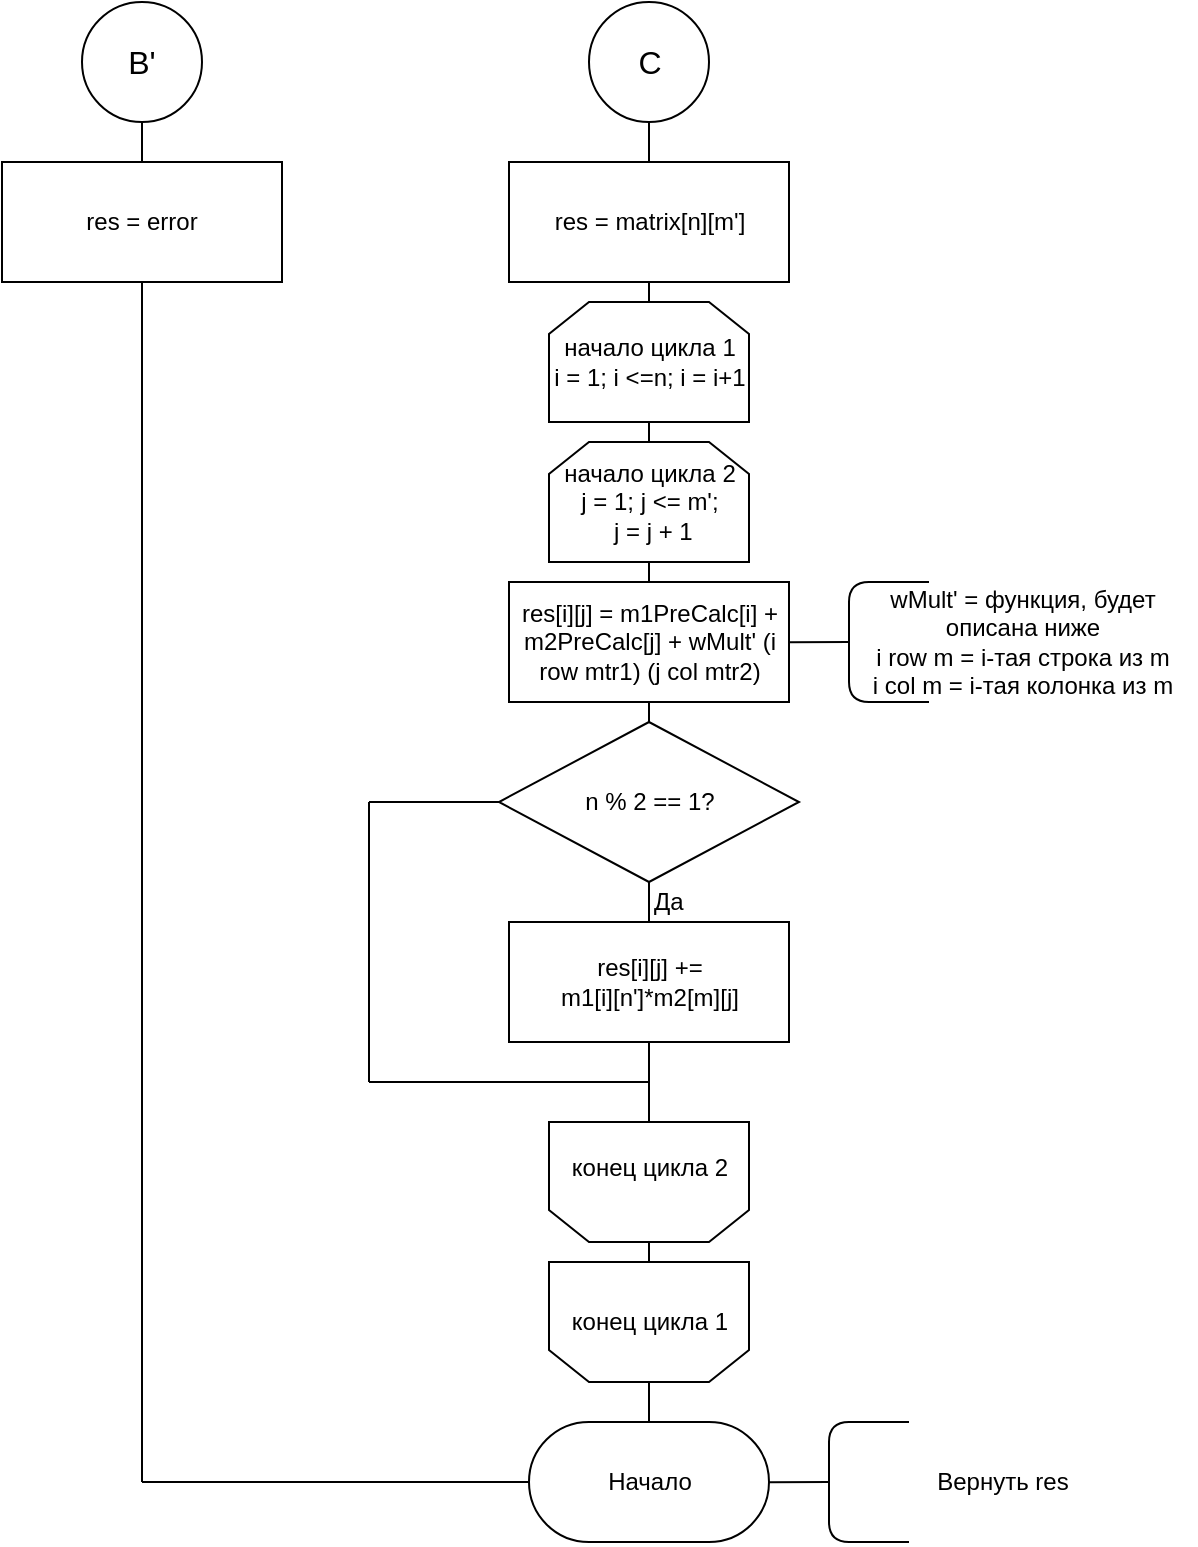 <mxfile version="10.7.5" type="device"><diagram id="2Q6sBC0TyAt7tkB2J6K7" name="Page-1"><mxGraphModel dx="960" dy="1164" grid="1" gridSize="10" guides="1" tooltips="1" connect="1" arrows="1" fold="1" page="1" pageScale="1" pageWidth="827" pageHeight="1169" math="0" shadow="0"><root><mxCell id="0"/><mxCell id="1" parent="0"/><mxCell id="nUs8oKUneYxjZbfKtoFU-2" value="&lt;font size=&quot;3&quot;&gt;C&lt;/font&gt;" style="ellipse;whiteSpace=wrap;html=1;aspect=fixed;" vertex="1" parent="1"><mxGeometry x="393.5" y="40" width="60" height="60" as="geometry"/></mxCell><mxCell id="nUs8oKUneYxjZbfKtoFU-3" value="&lt;font size=&quot;3&quot;&gt;B'&lt;/font&gt;" style="ellipse;whiteSpace=wrap;html=1;aspect=fixed;" vertex="1" parent="1"><mxGeometry x="140" y="40" width="60" height="60" as="geometry"/></mxCell><mxCell id="nUs8oKUneYxjZbfKtoFU-4" value="" style="endArrow=none;html=1;entryX=0.5;entryY=1;entryDx=0;entryDy=0;" edge="1" parent="1" target="nUs8oKUneYxjZbfKtoFU-2"><mxGeometry width="50" height="50" relative="1" as="geometry"><mxPoint x="423.5" y="120" as="sourcePoint"/><mxPoint x="393.5" y="150" as="targetPoint"/></mxGeometry></mxCell><mxCell id="nUs8oKUneYxjZbfKtoFU-6" value="res = matrix[n][m']" style="rounded=0;whiteSpace=wrap;html=1;" vertex="1" parent="1"><mxGeometry x="353.5" y="120" width="140" height="60" as="geometry"/></mxCell><mxCell id="nUs8oKUneYxjZbfKtoFU-8" value="начало цикла 1&lt;br&gt;i = 1; i &amp;lt;=n; i = i+1&lt;br&gt;" style="shape=loopLimit;whiteSpace=wrap;html=1;" vertex="1" parent="1"><mxGeometry x="373.5" y="190" width="100" height="60" as="geometry"/></mxCell><mxCell id="nUs8oKUneYxjZbfKtoFU-9" value="конец цикла 1&lt;br&gt;" style="shape=loopLimit;whiteSpace=wrap;html=1;direction=west;" vertex="1" parent="1"><mxGeometry x="373.5" y="670" width="100" height="60" as="geometry"/></mxCell><mxCell id="nUs8oKUneYxjZbfKtoFU-10" value="начало цикла 2&lt;br&gt;j = 1; j &amp;lt;= m';&lt;br&gt;&amp;nbsp;j = j + 1&lt;br&gt;" style="shape=loopLimit;whiteSpace=wrap;html=1;" vertex="1" parent="1"><mxGeometry x="373.5" y="260" width="100" height="60" as="geometry"/></mxCell><mxCell id="nUs8oKUneYxjZbfKtoFU-11" value="конец цикла 2&lt;br&gt;&lt;br&gt;" style="shape=loopLimit;whiteSpace=wrap;html=1;direction=west;" vertex="1" parent="1"><mxGeometry x="373.5" y="600" width="100" height="60" as="geometry"/></mxCell><mxCell id="nUs8oKUneYxjZbfKtoFU-12" value="" style="endArrow=none;html=1;entryX=0.5;entryY=1;entryDx=0;entryDy=0;exitX=0.5;exitY=0;exitDx=0;exitDy=0;" edge="1" parent="1" source="nUs8oKUneYxjZbfKtoFU-8" target="nUs8oKUneYxjZbfKtoFU-6"><mxGeometry width="50" height="50" relative="1" as="geometry"><mxPoint x="323.5" y="250" as="sourcePoint"/><mxPoint x="373.5" y="200" as="targetPoint"/></mxGeometry></mxCell><mxCell id="nUs8oKUneYxjZbfKtoFU-13" value="" style="endArrow=none;html=1;entryX=0.5;entryY=1;entryDx=0;entryDy=0;exitX=0.5;exitY=0;exitDx=0;exitDy=0;" edge="1" parent="1" source="nUs8oKUneYxjZbfKtoFU-10" target="nUs8oKUneYxjZbfKtoFU-8"><mxGeometry width="50" height="50" relative="1" as="geometry"><mxPoint x="283.5" y="270" as="sourcePoint"/><mxPoint x="333.5" y="220" as="targetPoint"/></mxGeometry></mxCell><mxCell id="nUs8oKUneYxjZbfKtoFU-14" value="" style="endArrow=none;html=1;entryX=0.5;entryY=0;entryDx=0;entryDy=0;exitX=0.5;exitY=1;exitDx=0;exitDy=0;" edge="1" parent="1" source="nUs8oKUneYxjZbfKtoFU-9" target="nUs8oKUneYxjZbfKtoFU-11"><mxGeometry width="50" height="50" relative="1" as="geometry"><mxPoint x="283.5" y="660" as="sourcePoint"/><mxPoint x="333.5" y="610" as="targetPoint"/></mxGeometry></mxCell><mxCell id="nUs8oKUneYxjZbfKtoFU-15" value="res[i][j] = m1PreCalc[i] + m2PreCalc[j] + wMult' (i row mtr1) (j col mtr2)" style="rounded=0;whiteSpace=wrap;html=1;" vertex="1" parent="1"><mxGeometry x="353.5" y="330" width="140" height="60" as="geometry"/></mxCell><mxCell id="nUs8oKUneYxjZbfKtoFU-16" value="" style="endArrow=none;html=1;entryX=0.5;entryY=1;entryDx=0;entryDy=0;exitX=0.5;exitY=0;exitDx=0;exitDy=0;" edge="1" parent="1" source="nUs8oKUneYxjZbfKtoFU-15" target="nUs8oKUneYxjZbfKtoFU-10"><mxGeometry width="50" height="50" relative="1" as="geometry"><mxPoint x="293.5" y="330" as="sourcePoint"/><mxPoint x="343.5" y="280" as="targetPoint"/></mxGeometry></mxCell><mxCell id="nUs8oKUneYxjZbfKtoFU-18" value="" style="endArrow=none;html=1;" edge="1" parent="1"><mxGeometry width="50" height="50" relative="1" as="geometry"><mxPoint x="563.5" y="390" as="sourcePoint"/><mxPoint x="563.5" y="330" as="targetPoint"/><Array as="points"><mxPoint x="523.5" y="390"/><mxPoint x="523.5" y="330"/></Array></mxGeometry></mxCell><mxCell id="nUs8oKUneYxjZbfKtoFU-19" value="" style="endArrow=none;html=1;exitX=1;exitY=0.5;exitDx=0;exitDy=0;" edge="1" parent="1"><mxGeometry width="50" height="50" relative="1" as="geometry"><mxPoint x="493.5" y="360.167" as="sourcePoint"/><mxPoint x="523.5" y="360" as="targetPoint"/></mxGeometry></mxCell><mxCell id="nUs8oKUneYxjZbfKtoFU-20" value="wMult' = функция, будет описана ниже&lt;br&gt;i row m = i-тая строка из m&lt;br&gt;i col m = i-тая колонка из m&lt;br&gt;" style="text;html=1;strokeColor=none;fillColor=none;align=center;verticalAlign=middle;whiteSpace=wrap;rounded=0;" vertex="1" parent="1"><mxGeometry x="524" y="330" width="173" height="60" as="geometry"/></mxCell><mxCell id="nUs8oKUneYxjZbfKtoFU-21" value="n % 2 == 1?" style="rhombus;whiteSpace=wrap;html=1;" vertex="1" parent="1"><mxGeometry x="348.5" y="400" width="150" height="80" as="geometry"/></mxCell><mxCell id="nUs8oKUneYxjZbfKtoFU-22" value="" style="endArrow=none;html=1;entryX=0.5;entryY=1;entryDx=0;entryDy=0;exitX=0.5;exitY=0;exitDx=0;exitDy=0;" edge="1" parent="1" source="nUs8oKUneYxjZbfKtoFU-24" target="nUs8oKUneYxjZbfKtoFU-21"><mxGeometry width="50" height="50" relative="1" as="geometry"><mxPoint x="403.5" y="500" as="sourcePoint"/><mxPoint x="443.5" y="510" as="targetPoint"/></mxGeometry></mxCell><mxCell id="nUs8oKUneYxjZbfKtoFU-23" value="Да" style="text;html=1;resizable=0;points=[];autosize=1;align=left;verticalAlign=top;spacingTop=-4;" vertex="1" parent="1"><mxGeometry x="423.5" y="480" width="30" height="20" as="geometry"/></mxCell><mxCell id="nUs8oKUneYxjZbfKtoFU-24" value="res[i][j] += &lt;br&gt;m1[i][n']*m2[m][j]" style="rounded=0;whiteSpace=wrap;html=1;" vertex="1" parent="1"><mxGeometry x="353.5" y="500" width="140" height="60" as="geometry"/></mxCell><mxCell id="nUs8oKUneYxjZbfKtoFU-25" value="" style="endArrow=none;html=1;entryX=0.5;entryY=1;entryDx=0;entryDy=0;exitX=0.5;exitY=0;exitDx=0;exitDy=0;" edge="1" parent="1" source="nUs8oKUneYxjZbfKtoFU-21" target="nUs8oKUneYxjZbfKtoFU-15"><mxGeometry width="50" height="50" relative="1" as="geometry"><mxPoint x="203.5" y="530" as="sourcePoint"/><mxPoint x="253.5" y="480" as="targetPoint"/></mxGeometry></mxCell><mxCell id="nUs8oKUneYxjZbfKtoFU-26" value="" style="endArrow=none;html=1;entryX=0.5;entryY=1;entryDx=0;entryDy=0;exitX=0.5;exitY=1;exitDx=0;exitDy=0;" edge="1" parent="1" source="nUs8oKUneYxjZbfKtoFU-11" target="nUs8oKUneYxjZbfKtoFU-24"><mxGeometry width="50" height="50" relative="1" as="geometry"><mxPoint x="263.5" y="550" as="sourcePoint"/><mxPoint x="313.5" y="500" as="targetPoint"/></mxGeometry></mxCell><mxCell id="nUs8oKUneYxjZbfKtoFU-27" value="" style="endArrow=none;html=1;entryX=0;entryY=0.5;entryDx=0;entryDy=0;" edge="1" parent="1" target="nUs8oKUneYxjZbfKtoFU-21"><mxGeometry width="50" height="50" relative="1" as="geometry"><mxPoint x="283.5" y="440" as="sourcePoint"/><mxPoint x="243.5" y="450" as="targetPoint"/></mxGeometry></mxCell><mxCell id="nUs8oKUneYxjZbfKtoFU-28" value="" style="endArrow=none;html=1;" edge="1" parent="1"><mxGeometry width="50" height="50" relative="1" as="geometry"><mxPoint x="283.5" y="580" as="sourcePoint"/><mxPoint x="423.5" y="580" as="targetPoint"/></mxGeometry></mxCell><mxCell id="nUs8oKUneYxjZbfKtoFU-29" value="" style="endArrow=none;html=1;" edge="1" parent="1"><mxGeometry width="50" height="50" relative="1" as="geometry"><mxPoint x="283.5" y="440" as="sourcePoint"/><mxPoint x="283.5" y="580" as="targetPoint"/></mxGeometry></mxCell><mxCell id="nUs8oKUneYxjZbfKtoFU-31" value="Начало" style="rounded=1;whiteSpace=wrap;html=1;arcSize=50;" vertex="1" parent="1"><mxGeometry x="363.5" y="750" width="120" height="60" as="geometry"/></mxCell><mxCell id="nUs8oKUneYxjZbfKtoFU-32" value="" style="endArrow=none;html=1;entryX=0.5;entryY=0;entryDx=0;entryDy=0;exitX=0.5;exitY=0;exitDx=0;exitDy=0;" edge="1" parent="1" source="nUs8oKUneYxjZbfKtoFU-31" target="nUs8oKUneYxjZbfKtoFU-9"><mxGeometry width="50" height="50" relative="1" as="geometry"><mxPoint x="290" y="720" as="sourcePoint"/><mxPoint x="340" y="670" as="targetPoint"/></mxGeometry></mxCell><mxCell id="nUs8oKUneYxjZbfKtoFU-33" value="" style="endArrow=none;html=1;" edge="1" parent="1"><mxGeometry width="50" height="50" relative="1" as="geometry"><mxPoint x="553.5" y="810.0" as="sourcePoint"/><mxPoint x="553.5" y="750.0" as="targetPoint"/><Array as="points"><mxPoint x="513.5" y="810"/><mxPoint x="513.5" y="750"/></Array></mxGeometry></mxCell><mxCell id="nUs8oKUneYxjZbfKtoFU-34" value="" style="endArrow=none;html=1;exitX=1;exitY=0.5;exitDx=0;exitDy=0;" edge="1" parent="1"><mxGeometry width="50" height="50" relative="1" as="geometry"><mxPoint x="483.5" y="780.167" as="sourcePoint"/><mxPoint x="513.5" y="780.0" as="targetPoint"/></mxGeometry></mxCell><mxCell id="nUs8oKUneYxjZbfKtoFU-35" value="Вернуть res" style="text;html=1;strokeColor=none;fillColor=none;align=center;verticalAlign=middle;whiteSpace=wrap;rounded=0;" vertex="1" parent="1"><mxGeometry x="514" y="750" width="173" height="60" as="geometry"/></mxCell><mxCell id="nUs8oKUneYxjZbfKtoFU-36" value="" style="endArrow=none;html=1;entryX=0.5;entryY=1;entryDx=0;entryDy=0;exitX=0.5;exitY=0;exitDx=0;exitDy=0;" edge="1" parent="1" source="nUs8oKUneYxjZbfKtoFU-37" target="nUs8oKUneYxjZbfKtoFU-3"><mxGeometry width="50" height="50" relative="1" as="geometry"><mxPoint x="170" y="130" as="sourcePoint"/><mxPoint x="180" y="160" as="targetPoint"/></mxGeometry></mxCell><mxCell id="nUs8oKUneYxjZbfKtoFU-37" value="res = error" style="rounded=0;whiteSpace=wrap;html=1;" vertex="1" parent="1"><mxGeometry x="100" y="120" width="140" height="60" as="geometry"/></mxCell><mxCell id="nUs8oKUneYxjZbfKtoFU-38" value="" style="endArrow=none;html=1;entryX=0.5;entryY=1;entryDx=0;entryDy=0;" edge="1" parent="1" target="nUs8oKUneYxjZbfKtoFU-37"><mxGeometry width="50" height="50" relative="1" as="geometry"><mxPoint x="170" y="780" as="sourcePoint"/><mxPoint x="160" y="240" as="targetPoint"/></mxGeometry></mxCell><mxCell id="nUs8oKUneYxjZbfKtoFU-39" value="" style="endArrow=none;html=1;entryX=0;entryY=0.5;entryDx=0;entryDy=0;" edge="1" parent="1" target="nUs8oKUneYxjZbfKtoFU-31"><mxGeometry width="50" height="50" relative="1" as="geometry"><mxPoint x="170" y="780" as="sourcePoint"/><mxPoint x="280" y="780" as="targetPoint"/></mxGeometry></mxCell></root></mxGraphModel></diagram></mxfile>